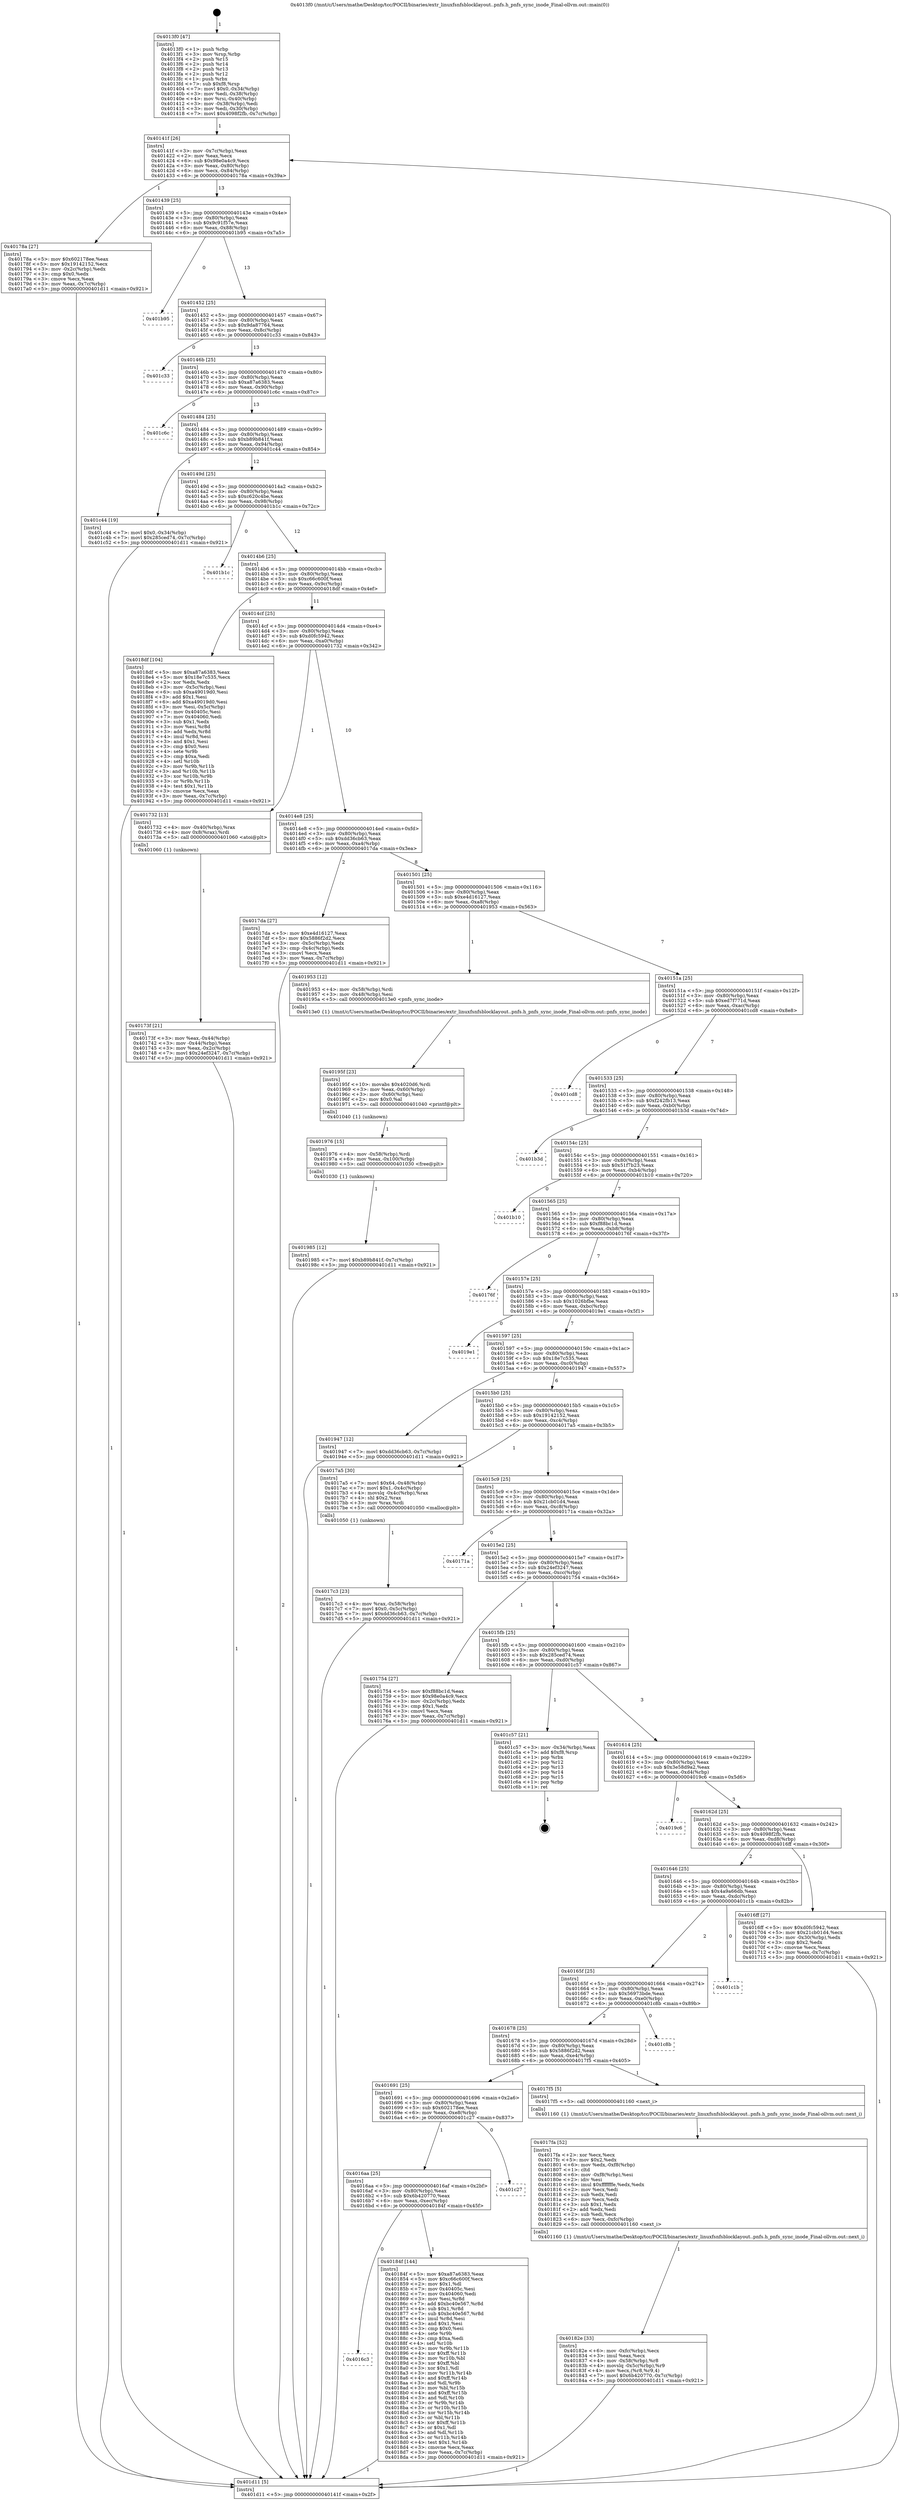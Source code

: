 digraph "0x4013f0" {
  label = "0x4013f0 (/mnt/c/Users/mathe/Desktop/tcc/POCII/binaries/extr_linuxfsnfsblocklayout..pnfs.h_pnfs_sync_inode_Final-ollvm.out::main(0))"
  labelloc = "t"
  node[shape=record]

  Entry [label="",width=0.3,height=0.3,shape=circle,fillcolor=black,style=filled]
  "0x40141f" [label="{
     0x40141f [26]\l
     | [instrs]\l
     &nbsp;&nbsp;0x40141f \<+3\>: mov -0x7c(%rbp),%eax\l
     &nbsp;&nbsp;0x401422 \<+2\>: mov %eax,%ecx\l
     &nbsp;&nbsp;0x401424 \<+6\>: sub $0x98e0a4c9,%ecx\l
     &nbsp;&nbsp;0x40142a \<+3\>: mov %eax,-0x80(%rbp)\l
     &nbsp;&nbsp;0x40142d \<+6\>: mov %ecx,-0x84(%rbp)\l
     &nbsp;&nbsp;0x401433 \<+6\>: je 000000000040178a \<main+0x39a\>\l
  }"]
  "0x40178a" [label="{
     0x40178a [27]\l
     | [instrs]\l
     &nbsp;&nbsp;0x40178a \<+5\>: mov $0x602178ee,%eax\l
     &nbsp;&nbsp;0x40178f \<+5\>: mov $0x19142152,%ecx\l
     &nbsp;&nbsp;0x401794 \<+3\>: mov -0x2c(%rbp),%edx\l
     &nbsp;&nbsp;0x401797 \<+3\>: cmp $0x0,%edx\l
     &nbsp;&nbsp;0x40179a \<+3\>: cmove %ecx,%eax\l
     &nbsp;&nbsp;0x40179d \<+3\>: mov %eax,-0x7c(%rbp)\l
     &nbsp;&nbsp;0x4017a0 \<+5\>: jmp 0000000000401d11 \<main+0x921\>\l
  }"]
  "0x401439" [label="{
     0x401439 [25]\l
     | [instrs]\l
     &nbsp;&nbsp;0x401439 \<+5\>: jmp 000000000040143e \<main+0x4e\>\l
     &nbsp;&nbsp;0x40143e \<+3\>: mov -0x80(%rbp),%eax\l
     &nbsp;&nbsp;0x401441 \<+5\>: sub $0x9c91f57e,%eax\l
     &nbsp;&nbsp;0x401446 \<+6\>: mov %eax,-0x88(%rbp)\l
     &nbsp;&nbsp;0x40144c \<+6\>: je 0000000000401b95 \<main+0x7a5\>\l
  }"]
  Exit [label="",width=0.3,height=0.3,shape=circle,fillcolor=black,style=filled,peripheries=2]
  "0x401b95" [label="{
     0x401b95\l
  }", style=dashed]
  "0x401452" [label="{
     0x401452 [25]\l
     | [instrs]\l
     &nbsp;&nbsp;0x401452 \<+5\>: jmp 0000000000401457 \<main+0x67\>\l
     &nbsp;&nbsp;0x401457 \<+3\>: mov -0x80(%rbp),%eax\l
     &nbsp;&nbsp;0x40145a \<+5\>: sub $0x9da87764,%eax\l
     &nbsp;&nbsp;0x40145f \<+6\>: mov %eax,-0x8c(%rbp)\l
     &nbsp;&nbsp;0x401465 \<+6\>: je 0000000000401c33 \<main+0x843\>\l
  }"]
  "0x401985" [label="{
     0x401985 [12]\l
     | [instrs]\l
     &nbsp;&nbsp;0x401985 \<+7\>: movl $0xb89b841f,-0x7c(%rbp)\l
     &nbsp;&nbsp;0x40198c \<+5\>: jmp 0000000000401d11 \<main+0x921\>\l
  }"]
  "0x401c33" [label="{
     0x401c33\l
  }", style=dashed]
  "0x40146b" [label="{
     0x40146b [25]\l
     | [instrs]\l
     &nbsp;&nbsp;0x40146b \<+5\>: jmp 0000000000401470 \<main+0x80\>\l
     &nbsp;&nbsp;0x401470 \<+3\>: mov -0x80(%rbp),%eax\l
     &nbsp;&nbsp;0x401473 \<+5\>: sub $0xa87a6383,%eax\l
     &nbsp;&nbsp;0x401478 \<+6\>: mov %eax,-0x90(%rbp)\l
     &nbsp;&nbsp;0x40147e \<+6\>: je 0000000000401c6c \<main+0x87c\>\l
  }"]
  "0x401976" [label="{
     0x401976 [15]\l
     | [instrs]\l
     &nbsp;&nbsp;0x401976 \<+4\>: mov -0x58(%rbp),%rdi\l
     &nbsp;&nbsp;0x40197a \<+6\>: mov %eax,-0x100(%rbp)\l
     &nbsp;&nbsp;0x401980 \<+5\>: call 0000000000401030 \<free@plt\>\l
     | [calls]\l
     &nbsp;&nbsp;0x401030 \{1\} (unknown)\l
  }"]
  "0x401c6c" [label="{
     0x401c6c\l
  }", style=dashed]
  "0x401484" [label="{
     0x401484 [25]\l
     | [instrs]\l
     &nbsp;&nbsp;0x401484 \<+5\>: jmp 0000000000401489 \<main+0x99\>\l
     &nbsp;&nbsp;0x401489 \<+3\>: mov -0x80(%rbp),%eax\l
     &nbsp;&nbsp;0x40148c \<+5\>: sub $0xb89b841f,%eax\l
     &nbsp;&nbsp;0x401491 \<+6\>: mov %eax,-0x94(%rbp)\l
     &nbsp;&nbsp;0x401497 \<+6\>: je 0000000000401c44 \<main+0x854\>\l
  }"]
  "0x40195f" [label="{
     0x40195f [23]\l
     | [instrs]\l
     &nbsp;&nbsp;0x40195f \<+10\>: movabs $0x4020d6,%rdi\l
     &nbsp;&nbsp;0x401969 \<+3\>: mov %eax,-0x60(%rbp)\l
     &nbsp;&nbsp;0x40196c \<+3\>: mov -0x60(%rbp),%esi\l
     &nbsp;&nbsp;0x40196f \<+2\>: mov $0x0,%al\l
     &nbsp;&nbsp;0x401971 \<+5\>: call 0000000000401040 \<printf@plt\>\l
     | [calls]\l
     &nbsp;&nbsp;0x401040 \{1\} (unknown)\l
  }"]
  "0x401c44" [label="{
     0x401c44 [19]\l
     | [instrs]\l
     &nbsp;&nbsp;0x401c44 \<+7\>: movl $0x0,-0x34(%rbp)\l
     &nbsp;&nbsp;0x401c4b \<+7\>: movl $0x285ced74,-0x7c(%rbp)\l
     &nbsp;&nbsp;0x401c52 \<+5\>: jmp 0000000000401d11 \<main+0x921\>\l
  }"]
  "0x40149d" [label="{
     0x40149d [25]\l
     | [instrs]\l
     &nbsp;&nbsp;0x40149d \<+5\>: jmp 00000000004014a2 \<main+0xb2\>\l
     &nbsp;&nbsp;0x4014a2 \<+3\>: mov -0x80(%rbp),%eax\l
     &nbsp;&nbsp;0x4014a5 \<+5\>: sub $0xc620c4be,%eax\l
     &nbsp;&nbsp;0x4014aa \<+6\>: mov %eax,-0x98(%rbp)\l
     &nbsp;&nbsp;0x4014b0 \<+6\>: je 0000000000401b1c \<main+0x72c\>\l
  }"]
  "0x4016c3" [label="{
     0x4016c3\l
  }", style=dashed]
  "0x401b1c" [label="{
     0x401b1c\l
  }", style=dashed]
  "0x4014b6" [label="{
     0x4014b6 [25]\l
     | [instrs]\l
     &nbsp;&nbsp;0x4014b6 \<+5\>: jmp 00000000004014bb \<main+0xcb\>\l
     &nbsp;&nbsp;0x4014bb \<+3\>: mov -0x80(%rbp),%eax\l
     &nbsp;&nbsp;0x4014be \<+5\>: sub $0xc66c600f,%eax\l
     &nbsp;&nbsp;0x4014c3 \<+6\>: mov %eax,-0x9c(%rbp)\l
     &nbsp;&nbsp;0x4014c9 \<+6\>: je 00000000004018df \<main+0x4ef\>\l
  }"]
  "0x40184f" [label="{
     0x40184f [144]\l
     | [instrs]\l
     &nbsp;&nbsp;0x40184f \<+5\>: mov $0xa87a6383,%eax\l
     &nbsp;&nbsp;0x401854 \<+5\>: mov $0xc66c600f,%ecx\l
     &nbsp;&nbsp;0x401859 \<+2\>: mov $0x1,%dl\l
     &nbsp;&nbsp;0x40185b \<+7\>: mov 0x40405c,%esi\l
     &nbsp;&nbsp;0x401862 \<+7\>: mov 0x404060,%edi\l
     &nbsp;&nbsp;0x401869 \<+3\>: mov %esi,%r8d\l
     &nbsp;&nbsp;0x40186c \<+7\>: add $0xbc40e567,%r8d\l
     &nbsp;&nbsp;0x401873 \<+4\>: sub $0x1,%r8d\l
     &nbsp;&nbsp;0x401877 \<+7\>: sub $0xbc40e567,%r8d\l
     &nbsp;&nbsp;0x40187e \<+4\>: imul %r8d,%esi\l
     &nbsp;&nbsp;0x401882 \<+3\>: and $0x1,%esi\l
     &nbsp;&nbsp;0x401885 \<+3\>: cmp $0x0,%esi\l
     &nbsp;&nbsp;0x401888 \<+4\>: sete %r9b\l
     &nbsp;&nbsp;0x40188c \<+3\>: cmp $0xa,%edi\l
     &nbsp;&nbsp;0x40188f \<+4\>: setl %r10b\l
     &nbsp;&nbsp;0x401893 \<+3\>: mov %r9b,%r11b\l
     &nbsp;&nbsp;0x401896 \<+4\>: xor $0xff,%r11b\l
     &nbsp;&nbsp;0x40189a \<+3\>: mov %r10b,%bl\l
     &nbsp;&nbsp;0x40189d \<+3\>: xor $0xff,%bl\l
     &nbsp;&nbsp;0x4018a0 \<+3\>: xor $0x1,%dl\l
     &nbsp;&nbsp;0x4018a3 \<+3\>: mov %r11b,%r14b\l
     &nbsp;&nbsp;0x4018a6 \<+4\>: and $0xff,%r14b\l
     &nbsp;&nbsp;0x4018aa \<+3\>: and %dl,%r9b\l
     &nbsp;&nbsp;0x4018ad \<+3\>: mov %bl,%r15b\l
     &nbsp;&nbsp;0x4018b0 \<+4\>: and $0xff,%r15b\l
     &nbsp;&nbsp;0x4018b4 \<+3\>: and %dl,%r10b\l
     &nbsp;&nbsp;0x4018b7 \<+3\>: or %r9b,%r14b\l
     &nbsp;&nbsp;0x4018ba \<+3\>: or %r10b,%r15b\l
     &nbsp;&nbsp;0x4018bd \<+3\>: xor %r15b,%r14b\l
     &nbsp;&nbsp;0x4018c0 \<+3\>: or %bl,%r11b\l
     &nbsp;&nbsp;0x4018c3 \<+4\>: xor $0xff,%r11b\l
     &nbsp;&nbsp;0x4018c7 \<+3\>: or $0x1,%dl\l
     &nbsp;&nbsp;0x4018ca \<+3\>: and %dl,%r11b\l
     &nbsp;&nbsp;0x4018cd \<+3\>: or %r11b,%r14b\l
     &nbsp;&nbsp;0x4018d0 \<+4\>: test $0x1,%r14b\l
     &nbsp;&nbsp;0x4018d4 \<+3\>: cmovne %ecx,%eax\l
     &nbsp;&nbsp;0x4018d7 \<+3\>: mov %eax,-0x7c(%rbp)\l
     &nbsp;&nbsp;0x4018da \<+5\>: jmp 0000000000401d11 \<main+0x921\>\l
  }"]
  "0x4018df" [label="{
     0x4018df [104]\l
     | [instrs]\l
     &nbsp;&nbsp;0x4018df \<+5\>: mov $0xa87a6383,%eax\l
     &nbsp;&nbsp;0x4018e4 \<+5\>: mov $0x18e7c535,%ecx\l
     &nbsp;&nbsp;0x4018e9 \<+2\>: xor %edx,%edx\l
     &nbsp;&nbsp;0x4018eb \<+3\>: mov -0x5c(%rbp),%esi\l
     &nbsp;&nbsp;0x4018ee \<+6\>: sub $0xa49019d0,%esi\l
     &nbsp;&nbsp;0x4018f4 \<+3\>: add $0x1,%esi\l
     &nbsp;&nbsp;0x4018f7 \<+6\>: add $0xa49019d0,%esi\l
     &nbsp;&nbsp;0x4018fd \<+3\>: mov %esi,-0x5c(%rbp)\l
     &nbsp;&nbsp;0x401900 \<+7\>: mov 0x40405c,%esi\l
     &nbsp;&nbsp;0x401907 \<+7\>: mov 0x404060,%edi\l
     &nbsp;&nbsp;0x40190e \<+3\>: sub $0x1,%edx\l
     &nbsp;&nbsp;0x401911 \<+3\>: mov %esi,%r8d\l
     &nbsp;&nbsp;0x401914 \<+3\>: add %edx,%r8d\l
     &nbsp;&nbsp;0x401917 \<+4\>: imul %r8d,%esi\l
     &nbsp;&nbsp;0x40191b \<+3\>: and $0x1,%esi\l
     &nbsp;&nbsp;0x40191e \<+3\>: cmp $0x0,%esi\l
     &nbsp;&nbsp;0x401921 \<+4\>: sete %r9b\l
     &nbsp;&nbsp;0x401925 \<+3\>: cmp $0xa,%edi\l
     &nbsp;&nbsp;0x401928 \<+4\>: setl %r10b\l
     &nbsp;&nbsp;0x40192c \<+3\>: mov %r9b,%r11b\l
     &nbsp;&nbsp;0x40192f \<+3\>: and %r10b,%r11b\l
     &nbsp;&nbsp;0x401932 \<+3\>: xor %r10b,%r9b\l
     &nbsp;&nbsp;0x401935 \<+3\>: or %r9b,%r11b\l
     &nbsp;&nbsp;0x401938 \<+4\>: test $0x1,%r11b\l
     &nbsp;&nbsp;0x40193c \<+3\>: cmovne %ecx,%eax\l
     &nbsp;&nbsp;0x40193f \<+3\>: mov %eax,-0x7c(%rbp)\l
     &nbsp;&nbsp;0x401942 \<+5\>: jmp 0000000000401d11 \<main+0x921\>\l
  }"]
  "0x4014cf" [label="{
     0x4014cf [25]\l
     | [instrs]\l
     &nbsp;&nbsp;0x4014cf \<+5\>: jmp 00000000004014d4 \<main+0xe4\>\l
     &nbsp;&nbsp;0x4014d4 \<+3\>: mov -0x80(%rbp),%eax\l
     &nbsp;&nbsp;0x4014d7 \<+5\>: sub $0xd0fc5942,%eax\l
     &nbsp;&nbsp;0x4014dc \<+6\>: mov %eax,-0xa0(%rbp)\l
     &nbsp;&nbsp;0x4014e2 \<+6\>: je 0000000000401732 \<main+0x342\>\l
  }"]
  "0x4016aa" [label="{
     0x4016aa [25]\l
     | [instrs]\l
     &nbsp;&nbsp;0x4016aa \<+5\>: jmp 00000000004016af \<main+0x2bf\>\l
     &nbsp;&nbsp;0x4016af \<+3\>: mov -0x80(%rbp),%eax\l
     &nbsp;&nbsp;0x4016b2 \<+5\>: sub $0x6b420770,%eax\l
     &nbsp;&nbsp;0x4016b7 \<+6\>: mov %eax,-0xec(%rbp)\l
     &nbsp;&nbsp;0x4016bd \<+6\>: je 000000000040184f \<main+0x45f\>\l
  }"]
  "0x401732" [label="{
     0x401732 [13]\l
     | [instrs]\l
     &nbsp;&nbsp;0x401732 \<+4\>: mov -0x40(%rbp),%rax\l
     &nbsp;&nbsp;0x401736 \<+4\>: mov 0x8(%rax),%rdi\l
     &nbsp;&nbsp;0x40173a \<+5\>: call 0000000000401060 \<atoi@plt\>\l
     | [calls]\l
     &nbsp;&nbsp;0x401060 \{1\} (unknown)\l
  }"]
  "0x4014e8" [label="{
     0x4014e8 [25]\l
     | [instrs]\l
     &nbsp;&nbsp;0x4014e8 \<+5\>: jmp 00000000004014ed \<main+0xfd\>\l
     &nbsp;&nbsp;0x4014ed \<+3\>: mov -0x80(%rbp),%eax\l
     &nbsp;&nbsp;0x4014f0 \<+5\>: sub $0xdd36cb63,%eax\l
     &nbsp;&nbsp;0x4014f5 \<+6\>: mov %eax,-0xa4(%rbp)\l
     &nbsp;&nbsp;0x4014fb \<+6\>: je 00000000004017da \<main+0x3ea\>\l
  }"]
  "0x401c27" [label="{
     0x401c27\l
  }", style=dashed]
  "0x4017da" [label="{
     0x4017da [27]\l
     | [instrs]\l
     &nbsp;&nbsp;0x4017da \<+5\>: mov $0xe4d16127,%eax\l
     &nbsp;&nbsp;0x4017df \<+5\>: mov $0x5886f2d2,%ecx\l
     &nbsp;&nbsp;0x4017e4 \<+3\>: mov -0x5c(%rbp),%edx\l
     &nbsp;&nbsp;0x4017e7 \<+3\>: cmp -0x4c(%rbp),%edx\l
     &nbsp;&nbsp;0x4017ea \<+3\>: cmovl %ecx,%eax\l
     &nbsp;&nbsp;0x4017ed \<+3\>: mov %eax,-0x7c(%rbp)\l
     &nbsp;&nbsp;0x4017f0 \<+5\>: jmp 0000000000401d11 \<main+0x921\>\l
  }"]
  "0x401501" [label="{
     0x401501 [25]\l
     | [instrs]\l
     &nbsp;&nbsp;0x401501 \<+5\>: jmp 0000000000401506 \<main+0x116\>\l
     &nbsp;&nbsp;0x401506 \<+3\>: mov -0x80(%rbp),%eax\l
     &nbsp;&nbsp;0x401509 \<+5\>: sub $0xe4d16127,%eax\l
     &nbsp;&nbsp;0x40150e \<+6\>: mov %eax,-0xa8(%rbp)\l
     &nbsp;&nbsp;0x401514 \<+6\>: je 0000000000401953 \<main+0x563\>\l
  }"]
  "0x40182e" [label="{
     0x40182e [33]\l
     | [instrs]\l
     &nbsp;&nbsp;0x40182e \<+6\>: mov -0xfc(%rbp),%ecx\l
     &nbsp;&nbsp;0x401834 \<+3\>: imul %eax,%ecx\l
     &nbsp;&nbsp;0x401837 \<+4\>: mov -0x58(%rbp),%r8\l
     &nbsp;&nbsp;0x40183b \<+4\>: movslq -0x5c(%rbp),%r9\l
     &nbsp;&nbsp;0x40183f \<+4\>: mov %ecx,(%r8,%r9,4)\l
     &nbsp;&nbsp;0x401843 \<+7\>: movl $0x6b420770,-0x7c(%rbp)\l
     &nbsp;&nbsp;0x40184a \<+5\>: jmp 0000000000401d11 \<main+0x921\>\l
  }"]
  "0x401953" [label="{
     0x401953 [12]\l
     | [instrs]\l
     &nbsp;&nbsp;0x401953 \<+4\>: mov -0x58(%rbp),%rdi\l
     &nbsp;&nbsp;0x401957 \<+3\>: mov -0x48(%rbp),%esi\l
     &nbsp;&nbsp;0x40195a \<+5\>: call 00000000004013e0 \<pnfs_sync_inode\>\l
     | [calls]\l
     &nbsp;&nbsp;0x4013e0 \{1\} (/mnt/c/Users/mathe/Desktop/tcc/POCII/binaries/extr_linuxfsnfsblocklayout..pnfs.h_pnfs_sync_inode_Final-ollvm.out::pnfs_sync_inode)\l
  }"]
  "0x40151a" [label="{
     0x40151a [25]\l
     | [instrs]\l
     &nbsp;&nbsp;0x40151a \<+5\>: jmp 000000000040151f \<main+0x12f\>\l
     &nbsp;&nbsp;0x40151f \<+3\>: mov -0x80(%rbp),%eax\l
     &nbsp;&nbsp;0x401522 \<+5\>: sub $0xed7f771d,%eax\l
     &nbsp;&nbsp;0x401527 \<+6\>: mov %eax,-0xac(%rbp)\l
     &nbsp;&nbsp;0x40152d \<+6\>: je 0000000000401cd8 \<main+0x8e8\>\l
  }"]
  "0x4017fa" [label="{
     0x4017fa [52]\l
     | [instrs]\l
     &nbsp;&nbsp;0x4017fa \<+2\>: xor %ecx,%ecx\l
     &nbsp;&nbsp;0x4017fc \<+5\>: mov $0x2,%edx\l
     &nbsp;&nbsp;0x401801 \<+6\>: mov %edx,-0xf8(%rbp)\l
     &nbsp;&nbsp;0x401807 \<+1\>: cltd\l
     &nbsp;&nbsp;0x401808 \<+6\>: mov -0xf8(%rbp),%esi\l
     &nbsp;&nbsp;0x40180e \<+2\>: idiv %esi\l
     &nbsp;&nbsp;0x401810 \<+6\>: imul $0xfffffffe,%edx,%edx\l
     &nbsp;&nbsp;0x401816 \<+2\>: mov %ecx,%edi\l
     &nbsp;&nbsp;0x401818 \<+2\>: sub %edx,%edi\l
     &nbsp;&nbsp;0x40181a \<+2\>: mov %ecx,%edx\l
     &nbsp;&nbsp;0x40181c \<+3\>: sub $0x1,%edx\l
     &nbsp;&nbsp;0x40181f \<+2\>: add %edx,%edi\l
     &nbsp;&nbsp;0x401821 \<+2\>: sub %edi,%ecx\l
     &nbsp;&nbsp;0x401823 \<+6\>: mov %ecx,-0xfc(%rbp)\l
     &nbsp;&nbsp;0x401829 \<+5\>: call 0000000000401160 \<next_i\>\l
     | [calls]\l
     &nbsp;&nbsp;0x401160 \{1\} (/mnt/c/Users/mathe/Desktop/tcc/POCII/binaries/extr_linuxfsnfsblocklayout..pnfs.h_pnfs_sync_inode_Final-ollvm.out::next_i)\l
  }"]
  "0x401cd8" [label="{
     0x401cd8\l
  }", style=dashed]
  "0x401533" [label="{
     0x401533 [25]\l
     | [instrs]\l
     &nbsp;&nbsp;0x401533 \<+5\>: jmp 0000000000401538 \<main+0x148\>\l
     &nbsp;&nbsp;0x401538 \<+3\>: mov -0x80(%rbp),%eax\l
     &nbsp;&nbsp;0x40153b \<+5\>: sub $0xf242fb13,%eax\l
     &nbsp;&nbsp;0x401540 \<+6\>: mov %eax,-0xb0(%rbp)\l
     &nbsp;&nbsp;0x401546 \<+6\>: je 0000000000401b3d \<main+0x74d\>\l
  }"]
  "0x401691" [label="{
     0x401691 [25]\l
     | [instrs]\l
     &nbsp;&nbsp;0x401691 \<+5\>: jmp 0000000000401696 \<main+0x2a6\>\l
     &nbsp;&nbsp;0x401696 \<+3\>: mov -0x80(%rbp),%eax\l
     &nbsp;&nbsp;0x401699 \<+5\>: sub $0x602178ee,%eax\l
     &nbsp;&nbsp;0x40169e \<+6\>: mov %eax,-0xe8(%rbp)\l
     &nbsp;&nbsp;0x4016a4 \<+6\>: je 0000000000401c27 \<main+0x837\>\l
  }"]
  "0x401b3d" [label="{
     0x401b3d\l
  }", style=dashed]
  "0x40154c" [label="{
     0x40154c [25]\l
     | [instrs]\l
     &nbsp;&nbsp;0x40154c \<+5\>: jmp 0000000000401551 \<main+0x161\>\l
     &nbsp;&nbsp;0x401551 \<+3\>: mov -0x80(%rbp),%eax\l
     &nbsp;&nbsp;0x401554 \<+5\>: sub $0x51f7b23,%eax\l
     &nbsp;&nbsp;0x401559 \<+6\>: mov %eax,-0xb4(%rbp)\l
     &nbsp;&nbsp;0x40155f \<+6\>: je 0000000000401b10 \<main+0x720\>\l
  }"]
  "0x4017f5" [label="{
     0x4017f5 [5]\l
     | [instrs]\l
     &nbsp;&nbsp;0x4017f5 \<+5\>: call 0000000000401160 \<next_i\>\l
     | [calls]\l
     &nbsp;&nbsp;0x401160 \{1\} (/mnt/c/Users/mathe/Desktop/tcc/POCII/binaries/extr_linuxfsnfsblocklayout..pnfs.h_pnfs_sync_inode_Final-ollvm.out::next_i)\l
  }"]
  "0x401b10" [label="{
     0x401b10\l
  }", style=dashed]
  "0x401565" [label="{
     0x401565 [25]\l
     | [instrs]\l
     &nbsp;&nbsp;0x401565 \<+5\>: jmp 000000000040156a \<main+0x17a\>\l
     &nbsp;&nbsp;0x40156a \<+3\>: mov -0x80(%rbp),%eax\l
     &nbsp;&nbsp;0x40156d \<+5\>: sub $0xf88bc1d,%eax\l
     &nbsp;&nbsp;0x401572 \<+6\>: mov %eax,-0xb8(%rbp)\l
     &nbsp;&nbsp;0x401578 \<+6\>: je 000000000040176f \<main+0x37f\>\l
  }"]
  "0x401678" [label="{
     0x401678 [25]\l
     | [instrs]\l
     &nbsp;&nbsp;0x401678 \<+5\>: jmp 000000000040167d \<main+0x28d\>\l
     &nbsp;&nbsp;0x40167d \<+3\>: mov -0x80(%rbp),%eax\l
     &nbsp;&nbsp;0x401680 \<+5\>: sub $0x5886f2d2,%eax\l
     &nbsp;&nbsp;0x401685 \<+6\>: mov %eax,-0xe4(%rbp)\l
     &nbsp;&nbsp;0x40168b \<+6\>: je 00000000004017f5 \<main+0x405\>\l
  }"]
  "0x40176f" [label="{
     0x40176f\l
  }", style=dashed]
  "0x40157e" [label="{
     0x40157e [25]\l
     | [instrs]\l
     &nbsp;&nbsp;0x40157e \<+5\>: jmp 0000000000401583 \<main+0x193\>\l
     &nbsp;&nbsp;0x401583 \<+3\>: mov -0x80(%rbp),%eax\l
     &nbsp;&nbsp;0x401586 \<+5\>: sub $0x1026bfbe,%eax\l
     &nbsp;&nbsp;0x40158b \<+6\>: mov %eax,-0xbc(%rbp)\l
     &nbsp;&nbsp;0x401591 \<+6\>: je 00000000004019e1 \<main+0x5f1\>\l
  }"]
  "0x401c8b" [label="{
     0x401c8b\l
  }", style=dashed]
  "0x4019e1" [label="{
     0x4019e1\l
  }", style=dashed]
  "0x401597" [label="{
     0x401597 [25]\l
     | [instrs]\l
     &nbsp;&nbsp;0x401597 \<+5\>: jmp 000000000040159c \<main+0x1ac\>\l
     &nbsp;&nbsp;0x40159c \<+3\>: mov -0x80(%rbp),%eax\l
     &nbsp;&nbsp;0x40159f \<+5\>: sub $0x18e7c535,%eax\l
     &nbsp;&nbsp;0x4015a4 \<+6\>: mov %eax,-0xc0(%rbp)\l
     &nbsp;&nbsp;0x4015aa \<+6\>: je 0000000000401947 \<main+0x557\>\l
  }"]
  "0x40165f" [label="{
     0x40165f [25]\l
     | [instrs]\l
     &nbsp;&nbsp;0x40165f \<+5\>: jmp 0000000000401664 \<main+0x274\>\l
     &nbsp;&nbsp;0x401664 \<+3\>: mov -0x80(%rbp),%eax\l
     &nbsp;&nbsp;0x401667 \<+5\>: sub $0x56973bde,%eax\l
     &nbsp;&nbsp;0x40166c \<+6\>: mov %eax,-0xe0(%rbp)\l
     &nbsp;&nbsp;0x401672 \<+6\>: je 0000000000401c8b \<main+0x89b\>\l
  }"]
  "0x401947" [label="{
     0x401947 [12]\l
     | [instrs]\l
     &nbsp;&nbsp;0x401947 \<+7\>: movl $0xdd36cb63,-0x7c(%rbp)\l
     &nbsp;&nbsp;0x40194e \<+5\>: jmp 0000000000401d11 \<main+0x921\>\l
  }"]
  "0x4015b0" [label="{
     0x4015b0 [25]\l
     | [instrs]\l
     &nbsp;&nbsp;0x4015b0 \<+5\>: jmp 00000000004015b5 \<main+0x1c5\>\l
     &nbsp;&nbsp;0x4015b5 \<+3\>: mov -0x80(%rbp),%eax\l
     &nbsp;&nbsp;0x4015b8 \<+5\>: sub $0x19142152,%eax\l
     &nbsp;&nbsp;0x4015bd \<+6\>: mov %eax,-0xc4(%rbp)\l
     &nbsp;&nbsp;0x4015c3 \<+6\>: je 00000000004017a5 \<main+0x3b5\>\l
  }"]
  "0x401c1b" [label="{
     0x401c1b\l
  }", style=dashed]
  "0x4017a5" [label="{
     0x4017a5 [30]\l
     | [instrs]\l
     &nbsp;&nbsp;0x4017a5 \<+7\>: movl $0x64,-0x48(%rbp)\l
     &nbsp;&nbsp;0x4017ac \<+7\>: movl $0x1,-0x4c(%rbp)\l
     &nbsp;&nbsp;0x4017b3 \<+4\>: movslq -0x4c(%rbp),%rax\l
     &nbsp;&nbsp;0x4017b7 \<+4\>: shl $0x2,%rax\l
     &nbsp;&nbsp;0x4017bb \<+3\>: mov %rax,%rdi\l
     &nbsp;&nbsp;0x4017be \<+5\>: call 0000000000401050 \<malloc@plt\>\l
     | [calls]\l
     &nbsp;&nbsp;0x401050 \{1\} (unknown)\l
  }"]
  "0x4015c9" [label="{
     0x4015c9 [25]\l
     | [instrs]\l
     &nbsp;&nbsp;0x4015c9 \<+5\>: jmp 00000000004015ce \<main+0x1de\>\l
     &nbsp;&nbsp;0x4015ce \<+3\>: mov -0x80(%rbp),%eax\l
     &nbsp;&nbsp;0x4015d1 \<+5\>: sub $0x21cb01d4,%eax\l
     &nbsp;&nbsp;0x4015d6 \<+6\>: mov %eax,-0xc8(%rbp)\l
     &nbsp;&nbsp;0x4015dc \<+6\>: je 000000000040171a \<main+0x32a\>\l
  }"]
  "0x4017c3" [label="{
     0x4017c3 [23]\l
     | [instrs]\l
     &nbsp;&nbsp;0x4017c3 \<+4\>: mov %rax,-0x58(%rbp)\l
     &nbsp;&nbsp;0x4017c7 \<+7\>: movl $0x0,-0x5c(%rbp)\l
     &nbsp;&nbsp;0x4017ce \<+7\>: movl $0xdd36cb63,-0x7c(%rbp)\l
     &nbsp;&nbsp;0x4017d5 \<+5\>: jmp 0000000000401d11 \<main+0x921\>\l
  }"]
  "0x40171a" [label="{
     0x40171a\l
  }", style=dashed]
  "0x4015e2" [label="{
     0x4015e2 [25]\l
     | [instrs]\l
     &nbsp;&nbsp;0x4015e2 \<+5\>: jmp 00000000004015e7 \<main+0x1f7\>\l
     &nbsp;&nbsp;0x4015e7 \<+3\>: mov -0x80(%rbp),%eax\l
     &nbsp;&nbsp;0x4015ea \<+5\>: sub $0x24ef3247,%eax\l
     &nbsp;&nbsp;0x4015ef \<+6\>: mov %eax,-0xcc(%rbp)\l
     &nbsp;&nbsp;0x4015f5 \<+6\>: je 0000000000401754 \<main+0x364\>\l
  }"]
  "0x40173f" [label="{
     0x40173f [21]\l
     | [instrs]\l
     &nbsp;&nbsp;0x40173f \<+3\>: mov %eax,-0x44(%rbp)\l
     &nbsp;&nbsp;0x401742 \<+3\>: mov -0x44(%rbp),%eax\l
     &nbsp;&nbsp;0x401745 \<+3\>: mov %eax,-0x2c(%rbp)\l
     &nbsp;&nbsp;0x401748 \<+7\>: movl $0x24ef3247,-0x7c(%rbp)\l
     &nbsp;&nbsp;0x40174f \<+5\>: jmp 0000000000401d11 \<main+0x921\>\l
  }"]
  "0x401754" [label="{
     0x401754 [27]\l
     | [instrs]\l
     &nbsp;&nbsp;0x401754 \<+5\>: mov $0xf88bc1d,%eax\l
     &nbsp;&nbsp;0x401759 \<+5\>: mov $0x98e0a4c9,%ecx\l
     &nbsp;&nbsp;0x40175e \<+3\>: mov -0x2c(%rbp),%edx\l
     &nbsp;&nbsp;0x401761 \<+3\>: cmp $0x1,%edx\l
     &nbsp;&nbsp;0x401764 \<+3\>: cmovl %ecx,%eax\l
     &nbsp;&nbsp;0x401767 \<+3\>: mov %eax,-0x7c(%rbp)\l
     &nbsp;&nbsp;0x40176a \<+5\>: jmp 0000000000401d11 \<main+0x921\>\l
  }"]
  "0x4015fb" [label="{
     0x4015fb [25]\l
     | [instrs]\l
     &nbsp;&nbsp;0x4015fb \<+5\>: jmp 0000000000401600 \<main+0x210\>\l
     &nbsp;&nbsp;0x401600 \<+3\>: mov -0x80(%rbp),%eax\l
     &nbsp;&nbsp;0x401603 \<+5\>: sub $0x285ced74,%eax\l
     &nbsp;&nbsp;0x401608 \<+6\>: mov %eax,-0xd0(%rbp)\l
     &nbsp;&nbsp;0x40160e \<+6\>: je 0000000000401c57 \<main+0x867\>\l
  }"]
  "0x4013f0" [label="{
     0x4013f0 [47]\l
     | [instrs]\l
     &nbsp;&nbsp;0x4013f0 \<+1\>: push %rbp\l
     &nbsp;&nbsp;0x4013f1 \<+3\>: mov %rsp,%rbp\l
     &nbsp;&nbsp;0x4013f4 \<+2\>: push %r15\l
     &nbsp;&nbsp;0x4013f6 \<+2\>: push %r14\l
     &nbsp;&nbsp;0x4013f8 \<+2\>: push %r13\l
     &nbsp;&nbsp;0x4013fa \<+2\>: push %r12\l
     &nbsp;&nbsp;0x4013fc \<+1\>: push %rbx\l
     &nbsp;&nbsp;0x4013fd \<+7\>: sub $0xf8,%rsp\l
     &nbsp;&nbsp;0x401404 \<+7\>: movl $0x0,-0x34(%rbp)\l
     &nbsp;&nbsp;0x40140b \<+3\>: mov %edi,-0x38(%rbp)\l
     &nbsp;&nbsp;0x40140e \<+4\>: mov %rsi,-0x40(%rbp)\l
     &nbsp;&nbsp;0x401412 \<+3\>: mov -0x38(%rbp),%edi\l
     &nbsp;&nbsp;0x401415 \<+3\>: mov %edi,-0x30(%rbp)\l
     &nbsp;&nbsp;0x401418 \<+7\>: movl $0x4098f2fb,-0x7c(%rbp)\l
  }"]
  "0x401c57" [label="{
     0x401c57 [21]\l
     | [instrs]\l
     &nbsp;&nbsp;0x401c57 \<+3\>: mov -0x34(%rbp),%eax\l
     &nbsp;&nbsp;0x401c5a \<+7\>: add $0xf8,%rsp\l
     &nbsp;&nbsp;0x401c61 \<+1\>: pop %rbx\l
     &nbsp;&nbsp;0x401c62 \<+2\>: pop %r12\l
     &nbsp;&nbsp;0x401c64 \<+2\>: pop %r13\l
     &nbsp;&nbsp;0x401c66 \<+2\>: pop %r14\l
     &nbsp;&nbsp;0x401c68 \<+2\>: pop %r15\l
     &nbsp;&nbsp;0x401c6a \<+1\>: pop %rbp\l
     &nbsp;&nbsp;0x401c6b \<+1\>: ret\l
  }"]
  "0x401614" [label="{
     0x401614 [25]\l
     | [instrs]\l
     &nbsp;&nbsp;0x401614 \<+5\>: jmp 0000000000401619 \<main+0x229\>\l
     &nbsp;&nbsp;0x401619 \<+3\>: mov -0x80(%rbp),%eax\l
     &nbsp;&nbsp;0x40161c \<+5\>: sub $0x3e58d9a2,%eax\l
     &nbsp;&nbsp;0x401621 \<+6\>: mov %eax,-0xd4(%rbp)\l
     &nbsp;&nbsp;0x401627 \<+6\>: je 00000000004019c6 \<main+0x5d6\>\l
  }"]
  "0x401d11" [label="{
     0x401d11 [5]\l
     | [instrs]\l
     &nbsp;&nbsp;0x401d11 \<+5\>: jmp 000000000040141f \<main+0x2f\>\l
  }"]
  "0x4019c6" [label="{
     0x4019c6\l
  }", style=dashed]
  "0x40162d" [label="{
     0x40162d [25]\l
     | [instrs]\l
     &nbsp;&nbsp;0x40162d \<+5\>: jmp 0000000000401632 \<main+0x242\>\l
     &nbsp;&nbsp;0x401632 \<+3\>: mov -0x80(%rbp),%eax\l
     &nbsp;&nbsp;0x401635 \<+5\>: sub $0x4098f2fb,%eax\l
     &nbsp;&nbsp;0x40163a \<+6\>: mov %eax,-0xd8(%rbp)\l
     &nbsp;&nbsp;0x401640 \<+6\>: je 00000000004016ff \<main+0x30f\>\l
  }"]
  "0x401646" [label="{
     0x401646 [25]\l
     | [instrs]\l
     &nbsp;&nbsp;0x401646 \<+5\>: jmp 000000000040164b \<main+0x25b\>\l
     &nbsp;&nbsp;0x40164b \<+3\>: mov -0x80(%rbp),%eax\l
     &nbsp;&nbsp;0x40164e \<+5\>: sub $0x4a9a66db,%eax\l
     &nbsp;&nbsp;0x401653 \<+6\>: mov %eax,-0xdc(%rbp)\l
     &nbsp;&nbsp;0x401659 \<+6\>: je 0000000000401c1b \<main+0x82b\>\l
  }"]
  "0x4016ff" [label="{
     0x4016ff [27]\l
     | [instrs]\l
     &nbsp;&nbsp;0x4016ff \<+5\>: mov $0xd0fc5942,%eax\l
     &nbsp;&nbsp;0x401704 \<+5\>: mov $0x21cb01d4,%ecx\l
     &nbsp;&nbsp;0x401709 \<+3\>: mov -0x30(%rbp),%edx\l
     &nbsp;&nbsp;0x40170c \<+3\>: cmp $0x2,%edx\l
     &nbsp;&nbsp;0x40170f \<+3\>: cmovne %ecx,%eax\l
     &nbsp;&nbsp;0x401712 \<+3\>: mov %eax,-0x7c(%rbp)\l
     &nbsp;&nbsp;0x401715 \<+5\>: jmp 0000000000401d11 \<main+0x921\>\l
  }"]
  Entry -> "0x4013f0" [label=" 1"]
  "0x40141f" -> "0x40178a" [label=" 1"]
  "0x40141f" -> "0x401439" [label=" 13"]
  "0x401c57" -> Exit [label=" 1"]
  "0x401439" -> "0x401b95" [label=" 0"]
  "0x401439" -> "0x401452" [label=" 13"]
  "0x401c44" -> "0x401d11" [label=" 1"]
  "0x401452" -> "0x401c33" [label=" 0"]
  "0x401452" -> "0x40146b" [label=" 13"]
  "0x401985" -> "0x401d11" [label=" 1"]
  "0x40146b" -> "0x401c6c" [label=" 0"]
  "0x40146b" -> "0x401484" [label=" 13"]
  "0x401976" -> "0x401985" [label=" 1"]
  "0x401484" -> "0x401c44" [label=" 1"]
  "0x401484" -> "0x40149d" [label=" 12"]
  "0x40195f" -> "0x401976" [label=" 1"]
  "0x40149d" -> "0x401b1c" [label=" 0"]
  "0x40149d" -> "0x4014b6" [label=" 12"]
  "0x401953" -> "0x40195f" [label=" 1"]
  "0x4014b6" -> "0x4018df" [label=" 1"]
  "0x4014b6" -> "0x4014cf" [label=" 11"]
  "0x401947" -> "0x401d11" [label=" 1"]
  "0x4014cf" -> "0x401732" [label=" 1"]
  "0x4014cf" -> "0x4014e8" [label=" 10"]
  "0x40184f" -> "0x401d11" [label=" 1"]
  "0x4014e8" -> "0x4017da" [label=" 2"]
  "0x4014e8" -> "0x401501" [label=" 8"]
  "0x4016aa" -> "0x4016c3" [label=" 0"]
  "0x401501" -> "0x401953" [label=" 1"]
  "0x401501" -> "0x40151a" [label=" 7"]
  "0x4018df" -> "0x401d11" [label=" 1"]
  "0x40151a" -> "0x401cd8" [label=" 0"]
  "0x40151a" -> "0x401533" [label=" 7"]
  "0x401691" -> "0x4016aa" [label=" 1"]
  "0x401533" -> "0x401b3d" [label=" 0"]
  "0x401533" -> "0x40154c" [label=" 7"]
  "0x401691" -> "0x401c27" [label=" 0"]
  "0x40154c" -> "0x401b10" [label=" 0"]
  "0x40154c" -> "0x401565" [label=" 7"]
  "0x4016aa" -> "0x40184f" [label=" 1"]
  "0x401565" -> "0x40176f" [label=" 0"]
  "0x401565" -> "0x40157e" [label=" 7"]
  "0x4017fa" -> "0x40182e" [label=" 1"]
  "0x40157e" -> "0x4019e1" [label=" 0"]
  "0x40157e" -> "0x401597" [label=" 7"]
  "0x4017f5" -> "0x4017fa" [label=" 1"]
  "0x401597" -> "0x401947" [label=" 1"]
  "0x401597" -> "0x4015b0" [label=" 6"]
  "0x401678" -> "0x4017f5" [label=" 1"]
  "0x4015b0" -> "0x4017a5" [label=" 1"]
  "0x4015b0" -> "0x4015c9" [label=" 5"]
  "0x40182e" -> "0x401d11" [label=" 1"]
  "0x4015c9" -> "0x40171a" [label=" 0"]
  "0x4015c9" -> "0x4015e2" [label=" 5"]
  "0x40165f" -> "0x401c8b" [label=" 0"]
  "0x4015e2" -> "0x401754" [label=" 1"]
  "0x4015e2" -> "0x4015fb" [label=" 4"]
  "0x401678" -> "0x401691" [label=" 1"]
  "0x4015fb" -> "0x401c57" [label=" 1"]
  "0x4015fb" -> "0x401614" [label=" 3"]
  "0x401646" -> "0x40165f" [label=" 2"]
  "0x401614" -> "0x4019c6" [label=" 0"]
  "0x401614" -> "0x40162d" [label=" 3"]
  "0x401646" -> "0x401c1b" [label=" 0"]
  "0x40162d" -> "0x4016ff" [label=" 1"]
  "0x40162d" -> "0x401646" [label=" 2"]
  "0x4016ff" -> "0x401d11" [label=" 1"]
  "0x4013f0" -> "0x40141f" [label=" 1"]
  "0x401d11" -> "0x40141f" [label=" 13"]
  "0x401732" -> "0x40173f" [label=" 1"]
  "0x40173f" -> "0x401d11" [label=" 1"]
  "0x401754" -> "0x401d11" [label=" 1"]
  "0x40178a" -> "0x401d11" [label=" 1"]
  "0x4017a5" -> "0x4017c3" [label=" 1"]
  "0x4017c3" -> "0x401d11" [label=" 1"]
  "0x4017da" -> "0x401d11" [label=" 2"]
  "0x40165f" -> "0x401678" [label=" 2"]
}
